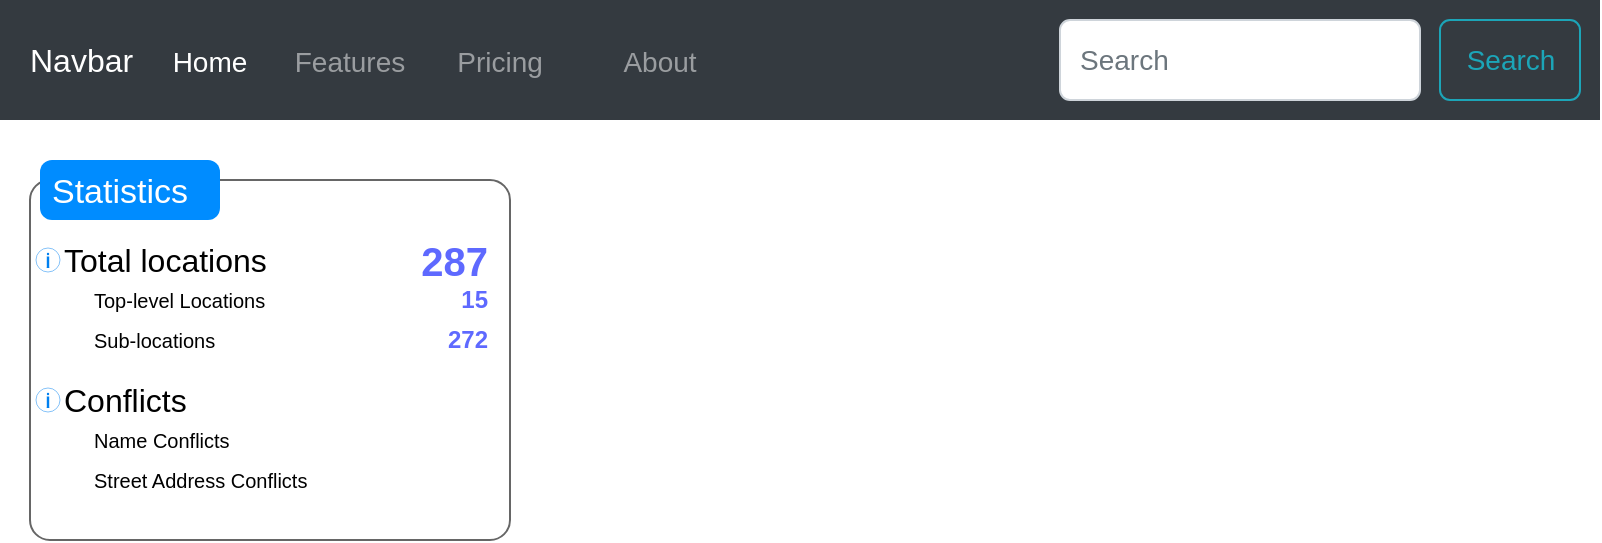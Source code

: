 <mxfile version="18.0.5" type="github">
  <diagram id="-Ol2noJbdJzkCxClVJYH" name="Page-1">
    <mxGraphModel dx="1185" dy="627" grid="1" gridSize="10" guides="1" tooltips="1" connect="1" arrows="1" fold="1" page="1" pageScale="1" pageWidth="850" pageHeight="1100" math="0" shadow="0">
      <root>
        <mxCell id="0" />
        <mxCell id="1" parent="0" />
        <mxCell id="1VJiRsTP5niqIoKcgAii-23" value="" style="shape=mxgraph.mockup.containers.marginRect;rectMarginTop=10;strokeColor=#666666;strokeWidth=1;dashed=0;rounded=1;arcSize=5;recursiveResize=0;" vertex="1" parent="1">
          <mxGeometry x="40" y="160" width="240" height="190" as="geometry" />
        </mxCell>
        <mxCell id="1VJiRsTP5niqIoKcgAii-24" value="Statistics" style="shape=rect;strokeColor=none;fillColor=#008cff;strokeWidth=1;dashed=0;rounded=1;arcSize=20;fontColor=#ffffff;fontSize=17;spacing=2;spacingTop=-2;align=left;autosize=1;spacingLeft=4;resizeWidth=0;resizeHeight=0;perimeter=none;" vertex="1" parent="1VJiRsTP5niqIoKcgAii-23">
          <mxGeometry x="5" width="90" height="30" as="geometry" />
        </mxCell>
        <mxCell id="1VJiRsTP5niqIoKcgAii-25" value="Total locations" style="text;html=1;resizable=0;autosize=1;align=left;verticalAlign=middle;points=[];fillColor=none;strokeColor=none;rounded=0;fontSize=16;" vertex="1" parent="1VJiRsTP5niqIoKcgAii-23">
          <mxGeometry x="15" y="40" width="120" height="20" as="geometry" />
        </mxCell>
        <mxCell id="1VJiRsTP5niqIoKcgAii-26" value="&lt;font style=&quot;font-size: 10px;&quot;&gt;Top-level Locations&lt;/font&gt;" style="text;html=1;align=left;verticalAlign=middle;resizable=0;points=[];autosize=1;strokeColor=none;fillColor=none;fontSize=10;" vertex="1" parent="1VJiRsTP5niqIoKcgAii-23">
          <mxGeometry x="30" y="60" width="110" height="20" as="geometry" />
        </mxCell>
        <mxCell id="1VJiRsTP5niqIoKcgAii-28" value="&lt;div style=&quot;font-size: 10px;&quot; align=&quot;left&quot;&gt;Sub-locations&lt;/div&gt;" style="text;html=1;align=left;verticalAlign=middle;resizable=0;points=[];autosize=1;strokeColor=none;fillColor=none;fontSize=10;" vertex="1" parent="1VJiRsTP5niqIoKcgAii-23">
          <mxGeometry x="30" y="80" width="80" height="20" as="geometry" />
        </mxCell>
        <mxCell id="1VJiRsTP5niqIoKcgAii-29" value="Conflicts" style="text;html=1;resizable=0;autosize=1;align=left;verticalAlign=middle;points=[];fillColor=none;strokeColor=none;rounded=0;fontSize=16;" vertex="1" parent="1VJiRsTP5niqIoKcgAii-23">
          <mxGeometry x="15" y="110" width="80" height="20" as="geometry" />
        </mxCell>
        <mxCell id="1VJiRsTP5niqIoKcgAii-30" value="Name Conflicts" style="text;html=1;align=left;verticalAlign=middle;resizable=0;points=[];autosize=1;strokeColor=none;fillColor=none;fontSize=10;" vertex="1" parent="1VJiRsTP5niqIoKcgAii-23">
          <mxGeometry x="30" y="130" width="90" height="20" as="geometry" />
        </mxCell>
        <mxCell id="1VJiRsTP5niqIoKcgAii-31" value="Street Address Conflicts" style="text;html=1;align=left;verticalAlign=middle;resizable=0;points=[];autosize=1;strokeColor=none;fillColor=none;fontSize=10;" vertex="1" parent="1VJiRsTP5niqIoKcgAii-23">
          <mxGeometry x="30" y="150" width="130" height="20" as="geometry" />
        </mxCell>
        <mxCell id="1VJiRsTP5niqIoKcgAii-32" value="&lt;font size=&quot;1&quot;&gt;&lt;span style=&quot;font-size: 20px;&quot;&gt;287&lt;/span&gt;&lt;/font&gt;" style="text;html=1;align=right;verticalAlign=middle;resizable=0;points=[];autosize=1;strokeColor=none;fillColor=none;fontSize=10;fontStyle=1;fontColor=#5E69FF;" vertex="1" parent="1VJiRsTP5niqIoKcgAii-23">
          <mxGeometry x="180" y="40" width="50" height="20" as="geometry" />
        </mxCell>
        <mxCell id="1VJiRsTP5niqIoKcgAii-34" value="15" style="text;html=1;align=right;verticalAlign=middle;resizable=0;points=[];autosize=1;strokeColor=none;fillColor=none;fontSize=12;fontStyle=1;fontColor=#5E69FF;" vertex="1" parent="1VJiRsTP5niqIoKcgAii-23">
          <mxGeometry x="200" y="60" width="30" height="20" as="geometry" />
        </mxCell>
        <mxCell id="1VJiRsTP5niqIoKcgAii-35" value="272" style="text;html=1;align=right;verticalAlign=middle;resizable=0;points=[];autosize=1;strokeColor=none;fillColor=none;fontSize=12;fontStyle=1;fontColor=#5E69FF;" vertex="1" parent="1VJiRsTP5niqIoKcgAii-23">
          <mxGeometry x="190" y="80" width="40" height="20" as="geometry" />
        </mxCell>
        <mxCell id="1VJiRsTP5niqIoKcgAii-36" value="" style="html=1;verticalLabelPosition=bottom;labelBackgroundColor=#ffffff;verticalAlign=top;shadow=0;dashed=0;strokeWidth=2;shape=mxgraph.ios7.misc.info;strokeColor=#0080f0;sketch=0;fontSize=12;fontColor=#5E69FF;" vertex="1" parent="1VJiRsTP5niqIoKcgAii-23">
          <mxGeometry x="3" y="44" width="12" height="12" as="geometry" />
        </mxCell>
        <mxCell id="1VJiRsTP5niqIoKcgAii-37" value="" style="html=1;verticalLabelPosition=bottom;labelBackgroundColor=#ffffff;verticalAlign=top;shadow=0;dashed=0;strokeWidth=2;shape=mxgraph.ios7.misc.info;strokeColor=#0080f0;sketch=0;fontSize=12;fontColor=#5E69FF;" vertex="1" parent="1VJiRsTP5niqIoKcgAii-23">
          <mxGeometry x="3" y="114" width="12" height="12" as="geometry" />
        </mxCell>
        <mxCell id="1VJiRsTP5niqIoKcgAii-38" value="Navbar" style="html=1;shadow=0;dashed=0;fillColor=#343A40;strokeColor=none;fontSize=16;fontColor=#ffffff;align=left;spacing=15;" vertex="1" parent="1">
          <mxGeometry x="25" y="80" width="800" height="60" as="geometry" />
        </mxCell>
        <mxCell id="1VJiRsTP5niqIoKcgAii-39" value="Home" style="fillColor=none;strokeColor=none;fontSize=14;fontColor=#ffffff;align=center;" vertex="1" parent="1VJiRsTP5niqIoKcgAii-38">
          <mxGeometry width="70" height="40" relative="1" as="geometry">
            <mxPoint x="70" y="10" as="offset" />
          </mxGeometry>
        </mxCell>
        <mxCell id="1VJiRsTP5niqIoKcgAii-40" value="Features" style="fillColor=none;strokeColor=none;fontSize=14;fontColor=#9A9DA0;align=center;" vertex="1" parent="1VJiRsTP5niqIoKcgAii-38">
          <mxGeometry width="70" height="40" relative="1" as="geometry">
            <mxPoint x="140" y="10" as="offset" />
          </mxGeometry>
        </mxCell>
        <mxCell id="1VJiRsTP5niqIoKcgAii-41" value="Pricing" style="fillColor=none;strokeColor=none;fontSize=14;fontColor=#9A9DA0;align=center;spacingRight=0;" vertex="1" parent="1VJiRsTP5niqIoKcgAii-38">
          <mxGeometry width="80" height="40" relative="1" as="geometry">
            <mxPoint x="210" y="10" as="offset" />
          </mxGeometry>
        </mxCell>
        <mxCell id="1VJiRsTP5niqIoKcgAii-42" value="About" style="fillColor=none;strokeColor=none;fontSize=14;fontColor=#9A9DA0;align=center;" vertex="1" parent="1VJiRsTP5niqIoKcgAii-38">
          <mxGeometry width="80" height="40" relative="1" as="geometry">
            <mxPoint x="290" y="10" as="offset" />
          </mxGeometry>
        </mxCell>
        <mxCell id="1VJiRsTP5niqIoKcgAii-43" value="Search" style="html=1;shadow=0;dashed=0;shape=mxgraph.bootstrap.rrect;rSize=5;fontSize=14;fontColor=#1CA5B8;strokeColor=#1CA5B8;fillColor=none;" vertex="1" parent="1VJiRsTP5niqIoKcgAii-38">
          <mxGeometry x="1" width="70" height="40" relative="1" as="geometry">
            <mxPoint x="-80" y="10" as="offset" />
          </mxGeometry>
        </mxCell>
        <mxCell id="1VJiRsTP5niqIoKcgAii-44" value="Search" style="html=1;shadow=0;dashed=0;shape=mxgraph.bootstrap.rrect;rSize=5;fontSize=14;fontColor=#6C767D;strokeColor=#CED4DA;fillColor=#ffffff;align=left;spacing=10;" vertex="1" parent="1VJiRsTP5niqIoKcgAii-38">
          <mxGeometry x="1" width="180" height="40" relative="1" as="geometry">
            <mxPoint x="-270" y="10" as="offset" />
          </mxGeometry>
        </mxCell>
      </root>
    </mxGraphModel>
  </diagram>
</mxfile>
